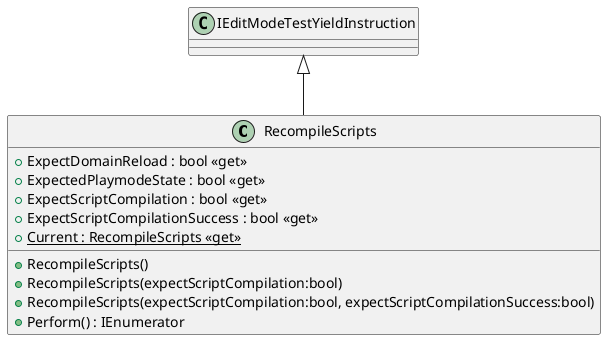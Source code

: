 @startuml
class RecompileScripts {
    + RecompileScripts()
    + RecompileScripts(expectScriptCompilation:bool)
    + RecompileScripts(expectScriptCompilation:bool, expectScriptCompilationSuccess:bool)
    + ExpectDomainReload : bool <<get>>
    + ExpectedPlaymodeState : bool <<get>>
    + ExpectScriptCompilation : bool <<get>>
    + ExpectScriptCompilationSuccess : bool <<get>>
    + {static} Current : RecompileScripts <<get>>
    + Perform() : IEnumerator
}
IEditModeTestYieldInstruction <|-- RecompileScripts
@enduml
